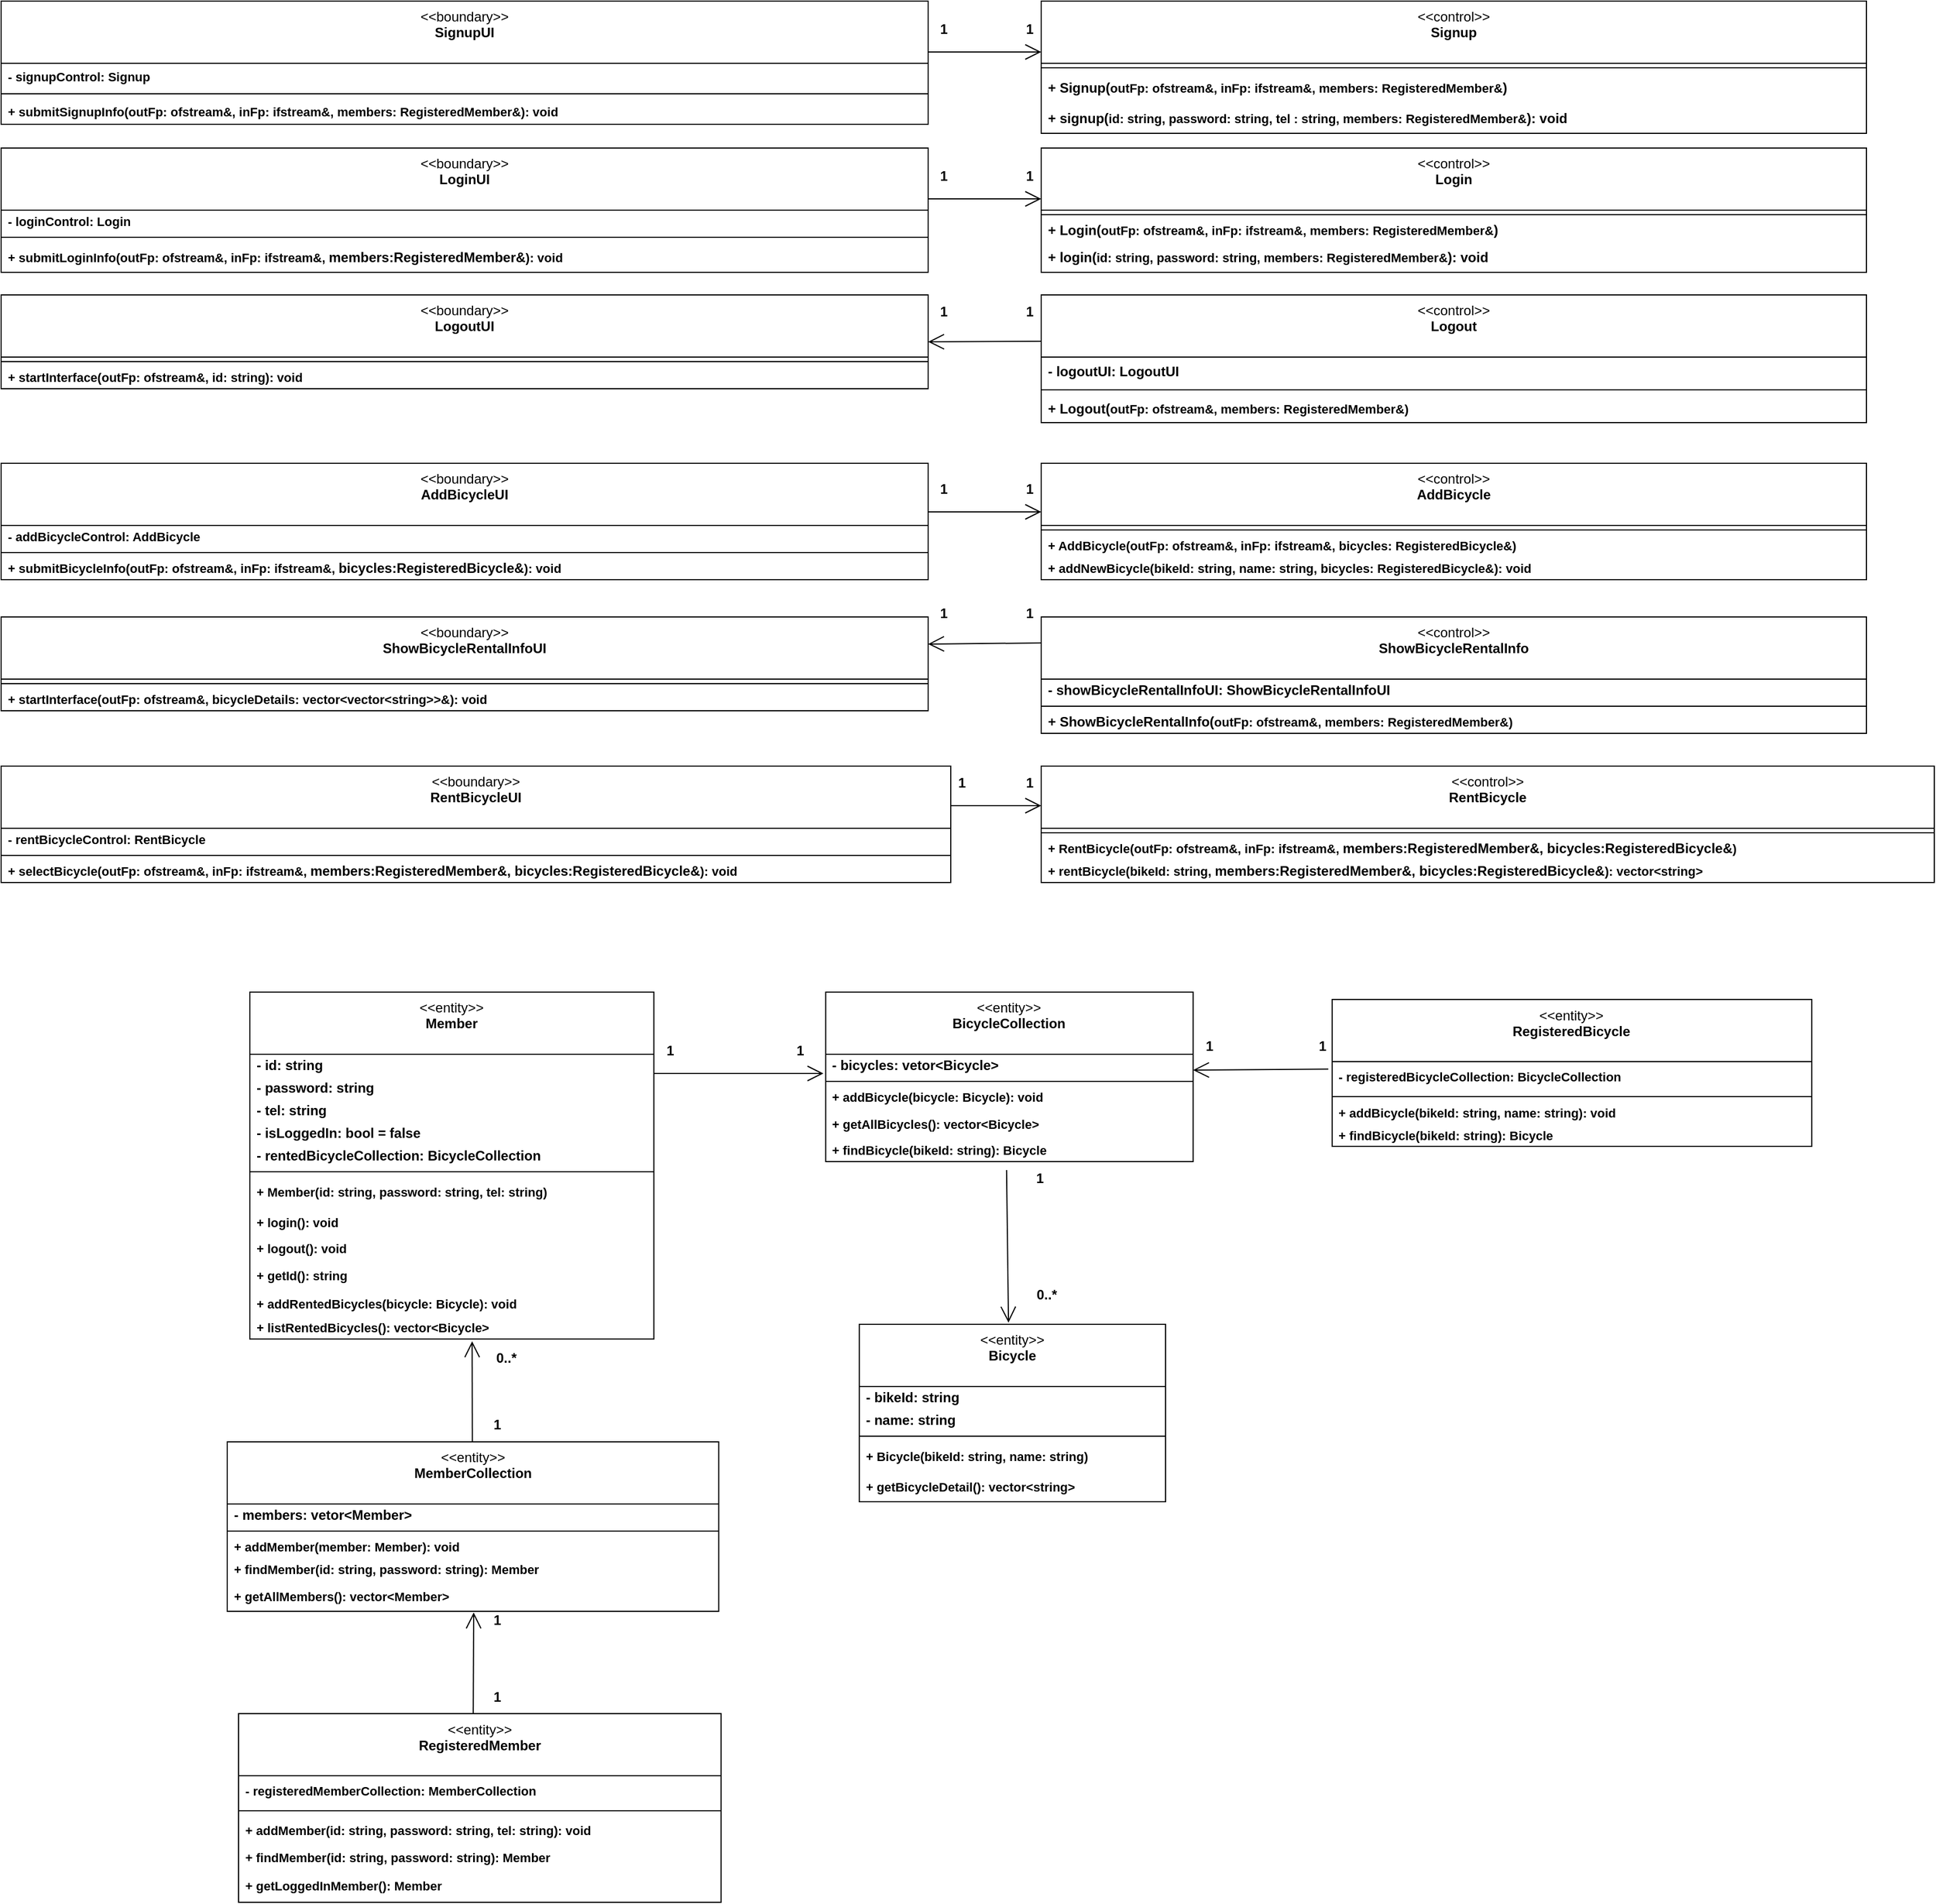 <mxfile version="27.0.6">
  <diagram id="C5RBs43oDa-KdzZeNtuy" name="Page-1">
    <mxGraphModel dx="1774" dy="816" grid="1" gridSize="10" guides="1" tooltips="1" connect="1" arrows="1" fold="1" page="1" pageScale="1" pageWidth="827" pageHeight="1169" math="0" shadow="0">
      <root>
        <mxCell id="WIyWlLk6GJQsqaUBKTNV-0" />
        <mxCell id="WIyWlLk6GJQsqaUBKTNV-1" parent="WIyWlLk6GJQsqaUBKTNV-0" />
        <mxCell id="J8MFcIquBaI44OPtuUZQ-7" value="&amp;lt;&amp;lt;control&amp;gt;&amp;gt;&lt;br&gt;&lt;b&gt;Signup&lt;/b&gt;" style="swimlane;fontStyle=0;align=center;verticalAlign=top;childLayout=stackLayout;horizontal=1;startSize=55;horizontalStack=0;resizeParent=1;resizeParentMax=0;resizeLast=0;collapsible=0;marginBottom=0;html=1;whiteSpace=wrap;" parent="WIyWlLk6GJQsqaUBKTNV-1" vertex="1">
          <mxGeometry x="940" y="100" width="730" height="117" as="geometry" />
        </mxCell>
        <mxCell id="J8MFcIquBaI44OPtuUZQ-12" value="" style="line;strokeWidth=1;fillColor=none;align=left;verticalAlign=middle;spacingTop=-1;spacingLeft=3;spacingRight=3;rotatable=0;labelPosition=right;points=[];portConstraint=eastwest;" parent="J8MFcIquBaI44OPtuUZQ-7" vertex="1">
          <mxGeometry y="55" width="730" height="8" as="geometry" />
        </mxCell>
        <mxCell id="tMEmlADvHrULCgxV8oNI-0" value="&lt;b&gt;+ Signup(&lt;/b&gt;&lt;b style=&quot;font-size: 11px; text-wrap-mode: nowrap;&quot;&gt;outFp: ofstream&amp;amp;, inFp: ifstream&amp;amp;,&amp;nbsp;&lt;/b&gt;&lt;b style=&quot;font-size: 11px; text-align: center; text-wrap-mode: nowrap;&quot;&gt;members: RegisteredMember&amp;amp;&lt;/b&gt;&lt;b&gt;)&lt;/b&gt;" style="text;html=1;strokeColor=none;fillColor=none;align=left;verticalAlign=middle;spacingLeft=4;spacingRight=4;overflow=hidden;rotatable=0;points=[[0,0.5],[1,0.5]];portConstraint=eastwest;whiteSpace=wrap;" vertex="1" parent="J8MFcIquBaI44OPtuUZQ-7">
          <mxGeometry y="63" width="730" height="27" as="geometry" />
        </mxCell>
        <mxCell id="J8MFcIquBaI44OPtuUZQ-13" value="&lt;b&gt;+ signup(&lt;/b&gt;&lt;b style=&quot;font-size: 11px; text-wrap-mode: nowrap;&quot;&gt;id: string, password: string, tel : string,&amp;nbsp;&lt;/b&gt;&lt;b style=&quot;font-size: 11px; text-align: center; text-wrap-mode: nowrap;&quot;&gt;members: RegisteredMember&amp;amp;&lt;/b&gt;&lt;b&gt;): void&lt;/b&gt;" style="text;html=1;strokeColor=none;fillColor=none;align=left;verticalAlign=middle;spacingLeft=4;spacingRight=4;overflow=hidden;rotatable=0;points=[[0,0.5],[1,0.5]];portConstraint=eastwest;whiteSpace=wrap;" parent="J8MFcIquBaI44OPtuUZQ-7" vertex="1">
          <mxGeometry y="90" width="730" height="27" as="geometry" />
        </mxCell>
        <mxCell id="J8MFcIquBaI44OPtuUZQ-15" value="&amp;lt;&amp;lt;boundary&amp;gt;&amp;gt;&lt;br&gt;&lt;b&gt;SignupUI&lt;/b&gt;" style="swimlane;fontStyle=0;align=center;verticalAlign=top;childLayout=stackLayout;horizontal=1;startSize=55;horizontalStack=0;resizeParent=1;resizeParentMax=0;resizeLast=0;collapsible=0;marginBottom=0;html=1;whiteSpace=wrap;" parent="WIyWlLk6GJQsqaUBKTNV-1" vertex="1">
          <mxGeometry x="20" y="100" width="820" height="109" as="geometry" />
        </mxCell>
        <mxCell id="QMeGvAC8nn5fREAp3r3B-22" value="&lt;b style=&quot;font-size: 11px; text-wrap-mode: nowrap;&quot;&gt;- signupControl: Signup&lt;/b&gt;" style="text;html=1;strokeColor=none;fillColor=none;align=left;verticalAlign=middle;spacingLeft=4;spacingRight=4;overflow=hidden;rotatable=0;points=[[0,0.5],[1,0.5]];portConstraint=eastwest;whiteSpace=wrap;" parent="J8MFcIquBaI44OPtuUZQ-15" vertex="1">
          <mxGeometry y="55" width="820" height="23" as="geometry" />
        </mxCell>
        <mxCell id="J8MFcIquBaI44OPtuUZQ-16" value="" style="line;strokeWidth=1;fillColor=none;align=left;verticalAlign=middle;spacingTop=-1;spacingLeft=3;spacingRight=3;rotatable=0;labelPosition=right;points=[];portConstraint=eastwest;" parent="J8MFcIquBaI44OPtuUZQ-15" vertex="1">
          <mxGeometry y="78" width="820" height="8" as="geometry" />
        </mxCell>
        <mxCell id="J8MFcIquBaI44OPtuUZQ-22" value="&lt;b style=&quot;font-size: 11px; text-wrap-mode: nowrap;&quot;&gt;+ submitSignupInfo(outFp: ofstream&amp;amp;, inFp: ifstream&amp;amp;, members: RegisteredMember&amp;amp;): void&lt;/b&gt;" style="text;html=1;strokeColor=none;fillColor=none;align=left;verticalAlign=middle;spacingLeft=4;spacingRight=4;overflow=hidden;rotatable=0;points=[[0,0.5],[1,0.5]];portConstraint=eastwest;whiteSpace=wrap;" parent="J8MFcIquBaI44OPtuUZQ-15" vertex="1">
          <mxGeometry y="86" width="820" height="23" as="geometry" />
        </mxCell>
        <mxCell id="J8MFcIquBaI44OPtuUZQ-23" value="&amp;lt;&amp;lt;control&amp;gt;&amp;gt;&lt;br&gt;&lt;b&gt;Login&lt;/b&gt;" style="swimlane;fontStyle=0;align=center;verticalAlign=top;childLayout=stackLayout;horizontal=1;startSize=55;horizontalStack=0;resizeParent=1;resizeParentMax=0;resizeLast=0;collapsible=0;marginBottom=0;html=1;whiteSpace=wrap;" parent="WIyWlLk6GJQsqaUBKTNV-1" vertex="1">
          <mxGeometry x="940" y="230" width="730" height="110" as="geometry" />
        </mxCell>
        <mxCell id="J8MFcIquBaI44OPtuUZQ-24" value="" style="line;strokeWidth=1;fillColor=none;align=left;verticalAlign=middle;spacingTop=-1;spacingLeft=3;spacingRight=3;rotatable=0;labelPosition=right;points=[];portConstraint=eastwest;" parent="J8MFcIquBaI44OPtuUZQ-23" vertex="1">
          <mxGeometry y="55" width="730" height="8" as="geometry" />
        </mxCell>
        <mxCell id="tMEmlADvHrULCgxV8oNI-1" value="&lt;b&gt;+ Login(&lt;/b&gt;&lt;b style=&quot;font-size: 11px; text-wrap-mode: nowrap;&quot;&gt;outFp: ofstream&amp;amp;, inFp: ifstream&amp;amp;,&amp;nbsp;&lt;/b&gt;&lt;b style=&quot;font-size: 11px; text-align: center; text-wrap-mode: nowrap;&quot;&gt;members: RegisteredMember&amp;amp;&lt;/b&gt;&lt;b&gt;)&lt;/b&gt;" style="text;html=1;strokeColor=none;fillColor=none;align=left;verticalAlign=middle;spacingLeft=4;spacingRight=4;overflow=hidden;rotatable=0;points=[[0,0.5],[1,0.5]];portConstraint=eastwest;whiteSpace=wrap;" vertex="1" parent="J8MFcIquBaI44OPtuUZQ-23">
          <mxGeometry y="63" width="730" height="20" as="geometry" />
        </mxCell>
        <mxCell id="J8MFcIquBaI44OPtuUZQ-25" value="&lt;b&gt;+ login(&lt;/b&gt;&lt;b style=&quot;font-size: 11px; text-wrap-mode: nowrap;&quot;&gt;id: string, password: string,&amp;nbsp;&lt;/b&gt;&lt;b style=&quot;font-size: 11px; text-align: center; text-wrap-mode: nowrap;&quot;&gt;members: RegisteredMember&amp;amp;&lt;/b&gt;&lt;b&gt;): void&lt;/b&gt;" style="text;html=1;strokeColor=none;fillColor=none;align=left;verticalAlign=middle;spacingLeft=4;spacingRight=4;overflow=hidden;rotatable=0;points=[[0,0.5],[1,0.5]];portConstraint=eastwest;whiteSpace=wrap;" parent="J8MFcIquBaI44OPtuUZQ-23" vertex="1">
          <mxGeometry y="83" width="730" height="27" as="geometry" />
        </mxCell>
        <mxCell id="J8MFcIquBaI44OPtuUZQ-26" value="&amp;lt;&amp;lt;boundary&amp;gt;&amp;gt;&lt;br&gt;&lt;b&gt;LoginUI&lt;/b&gt;" style="swimlane;fontStyle=0;align=center;verticalAlign=top;childLayout=stackLayout;horizontal=1;startSize=55;horizontalStack=0;resizeParent=1;resizeParentMax=0;resizeLast=0;collapsible=0;marginBottom=0;html=1;whiteSpace=wrap;" parent="WIyWlLk6GJQsqaUBKTNV-1" vertex="1">
          <mxGeometry x="20" y="230" width="820" height="110" as="geometry" />
        </mxCell>
        <mxCell id="QMeGvAC8nn5fREAp3r3B-23" value="&lt;span style=&quot;font-size: 11px; text-wrap-mode: nowrap;&quot;&gt;&lt;b&gt;- loginControl: Login&lt;/b&gt;&lt;/span&gt;" style="text;html=1;strokeColor=none;fillColor=none;align=left;verticalAlign=middle;spacingLeft=4;spacingRight=4;overflow=hidden;rotatable=0;points=[[0,0.5],[1,0.5]];portConstraint=eastwest;whiteSpace=wrap;" parent="J8MFcIquBaI44OPtuUZQ-26" vertex="1">
          <mxGeometry y="55" width="820" height="20" as="geometry" />
        </mxCell>
        <mxCell id="J8MFcIquBaI44OPtuUZQ-27" value="" style="line;strokeWidth=1;fillColor=none;align=left;verticalAlign=middle;spacingTop=-1;spacingLeft=3;spacingRight=3;rotatable=0;labelPosition=right;points=[];portConstraint=eastwest;" parent="J8MFcIquBaI44OPtuUZQ-26" vertex="1">
          <mxGeometry y="75" width="820" height="8" as="geometry" />
        </mxCell>
        <mxCell id="J8MFcIquBaI44OPtuUZQ-29" value="&lt;b style=&quot;font-size: 11px; text-wrap-mode: nowrap;&quot;&gt;+ submitLoginInfo(&lt;/b&gt;&lt;b style=&quot;font-size: 11px; text-align: center; text-wrap-mode: nowrap;&quot;&gt;outFp: ofstream&amp;amp;, inFp: ifstream&amp;amp;,&amp;nbsp;&lt;/b&gt;&lt;b style=&quot;text-align: center;&quot;&gt;members:RegisteredMember&amp;amp;&lt;/b&gt;&lt;b style=&quot;font-size: 11px; text-align: center; text-wrap-mode: nowrap;&quot;&gt;): void&lt;/b&gt;" style="text;html=1;strokeColor=none;fillColor=none;align=left;verticalAlign=middle;spacingLeft=4;spacingRight=4;overflow=hidden;rotatable=0;points=[[0,0.5],[1,0.5]];portConstraint=eastwest;whiteSpace=wrap;" parent="J8MFcIquBaI44OPtuUZQ-26" vertex="1">
          <mxGeometry y="83" width="820" height="27" as="geometry" />
        </mxCell>
        <mxCell id="J8MFcIquBaI44OPtuUZQ-30" value="&amp;lt;&amp;lt;control&amp;gt;&amp;gt;&lt;br&gt;&lt;b&gt;Logout&lt;/b&gt;" style="swimlane;fontStyle=0;align=center;verticalAlign=top;childLayout=stackLayout;horizontal=1;startSize=55;horizontalStack=0;resizeParent=1;resizeParentMax=0;resizeLast=0;collapsible=0;marginBottom=0;html=1;whiteSpace=wrap;" parent="WIyWlLk6GJQsqaUBKTNV-1" vertex="1">
          <mxGeometry x="940" y="360" width="730" height="113" as="geometry" />
        </mxCell>
        <mxCell id="QMeGvAC8nn5fREAp3r3B-12" value="" style="endArrow=open;endFill=1;endSize=12;html=1;rounded=0;entryX=1;entryY=0.5;entryDx=0;entryDy=0;" parent="J8MFcIquBaI44OPtuUZQ-30" target="J8MFcIquBaI44OPtuUZQ-33" edge="1">
          <mxGeometry width="160" relative="1" as="geometry">
            <mxPoint y="41" as="sourcePoint" />
            <mxPoint x="100.26" y="41" as="targetPoint" />
          </mxGeometry>
        </mxCell>
        <mxCell id="QMeGvAC8nn5fREAp3r3B-24" value="&lt;b&gt;- logoutUI: LogoutUI&lt;/b&gt;" style="text;html=1;strokeColor=none;fillColor=none;align=left;verticalAlign=middle;spacingLeft=4;spacingRight=4;overflow=hidden;rotatable=0;points=[[0,0.5],[1,0.5]];portConstraint=eastwest;whiteSpace=wrap;" parent="J8MFcIquBaI44OPtuUZQ-30" vertex="1">
          <mxGeometry y="55" width="730" height="25" as="geometry" />
        </mxCell>
        <mxCell id="J8MFcIquBaI44OPtuUZQ-31" value="" style="line;strokeWidth=1;fillColor=none;align=left;verticalAlign=middle;spacingTop=-1;spacingLeft=3;spacingRight=3;rotatable=0;labelPosition=right;points=[];portConstraint=eastwest;" parent="J8MFcIquBaI44OPtuUZQ-30" vertex="1">
          <mxGeometry y="80" width="730" height="8" as="geometry" />
        </mxCell>
        <mxCell id="tMEmlADvHrULCgxV8oNI-3" value="&lt;b&gt;+ Logout(&lt;/b&gt;&lt;b style=&quot;font-size: 11px; text-wrap-mode: nowrap;&quot;&gt;outFp: ofstream&amp;amp;,&amp;nbsp;&lt;/b&gt;&lt;b style=&quot;font-size: 11px; text-wrap-mode: nowrap; text-align: center;&quot;&gt;members: RegisteredMember&amp;amp;)&lt;/b&gt;" style="text;html=1;strokeColor=none;fillColor=none;align=left;verticalAlign=middle;spacingLeft=4;spacingRight=4;overflow=hidden;rotatable=0;points=[[0,0.5],[1,0.5]];portConstraint=eastwest;whiteSpace=wrap;" vertex="1" parent="J8MFcIquBaI44OPtuUZQ-30">
          <mxGeometry y="88" width="730" height="25" as="geometry" />
        </mxCell>
        <mxCell id="J8MFcIquBaI44OPtuUZQ-33" value="&amp;lt;&amp;lt;boundary&amp;gt;&amp;gt;&lt;br&gt;&lt;b&gt;LogoutUI&lt;/b&gt;" style="swimlane;fontStyle=0;align=center;verticalAlign=top;childLayout=stackLayout;horizontal=1;startSize=55;horizontalStack=0;resizeParent=1;resizeParentMax=0;resizeLast=0;collapsible=0;marginBottom=0;html=1;whiteSpace=wrap;" parent="WIyWlLk6GJQsqaUBKTNV-1" vertex="1">
          <mxGeometry x="20" y="360" width="820" height="83" as="geometry" />
        </mxCell>
        <mxCell id="J8MFcIquBaI44OPtuUZQ-34" value="" style="line;strokeWidth=1;fillColor=none;align=left;verticalAlign=middle;spacingTop=-1;spacingLeft=3;spacingRight=3;rotatable=0;labelPosition=right;points=[];portConstraint=eastwest;" parent="J8MFcIquBaI44OPtuUZQ-33" vertex="1">
          <mxGeometry y="55" width="820" height="8" as="geometry" />
        </mxCell>
        <mxCell id="5gDiv9KF2kFpocqjJH2v-3" value="&lt;b style=&quot;font-size: 11px; text-wrap-mode: nowrap;&quot;&gt;+ startInterface(&lt;/b&gt;&lt;b style=&quot;font-size: 11px; text-wrap-mode: nowrap; text-align: center;&quot;&gt;outFp: ofstream&amp;amp;, id: string&lt;/b&gt;&lt;b style=&quot;font-size: 11px; text-wrap-mode: nowrap;&quot;&gt;): void&lt;/b&gt;" style="text;html=1;strokeColor=none;fillColor=none;align=left;verticalAlign=middle;spacingLeft=4;spacingRight=4;overflow=hidden;rotatable=0;points=[[0,0.5],[1,0.5]];portConstraint=eastwest;whiteSpace=wrap;" parent="J8MFcIquBaI44OPtuUZQ-33" vertex="1">
          <mxGeometry y="63" width="820" height="20" as="geometry" />
        </mxCell>
        <mxCell id="J8MFcIquBaI44OPtuUZQ-37" value="&amp;lt;&amp;lt;control&amp;gt;&amp;gt;&lt;br&gt;&lt;b&gt;AddBicycle&lt;/b&gt;" style="swimlane;fontStyle=0;align=center;verticalAlign=top;childLayout=stackLayout;horizontal=1;startSize=55;horizontalStack=0;resizeParent=1;resizeParentMax=0;resizeLast=0;collapsible=0;marginBottom=0;html=1;whiteSpace=wrap;" parent="WIyWlLk6GJQsqaUBKTNV-1" vertex="1">
          <mxGeometry x="940" y="509" width="730" height="103" as="geometry" />
        </mxCell>
        <mxCell id="J8MFcIquBaI44OPtuUZQ-38" value="" style="line;strokeWidth=1;fillColor=none;align=left;verticalAlign=middle;spacingTop=-1;spacingLeft=3;spacingRight=3;rotatable=0;labelPosition=right;points=[];portConstraint=eastwest;" parent="J8MFcIquBaI44OPtuUZQ-37" vertex="1">
          <mxGeometry y="55" width="730" height="8" as="geometry" />
        </mxCell>
        <mxCell id="J8MFcIquBaI44OPtuUZQ-39" value="&lt;b style=&quot;font-size: 11px; text-wrap-mode: nowrap;&quot;&gt;+ AddBicycle(&lt;/b&gt;&lt;b style=&quot;font-size: 11px; text-wrap-mode: nowrap;&quot;&gt;outFp: ofstream&amp;amp;, inFp: ifstream&amp;amp;,&amp;nbsp;&lt;/b&gt;&lt;b style=&quot;font-size: 11px; text-wrap-mode: nowrap;&quot;&gt;bicycles: RegisteredBicycle&amp;amp;)&lt;/b&gt;" style="text;html=1;strokeColor=none;fillColor=none;align=left;verticalAlign=middle;spacingLeft=4;spacingRight=4;overflow=hidden;rotatable=0;points=[[0,0.5],[1,0.5]];portConstraint=eastwest;whiteSpace=wrap;" parent="J8MFcIquBaI44OPtuUZQ-37" vertex="1">
          <mxGeometry y="63" width="730" height="20" as="geometry" />
        </mxCell>
        <mxCell id="tMEmlADvHrULCgxV8oNI-4" value="&lt;b style=&quot;font-size: 11px; text-wrap-mode: nowrap;&quot;&gt;+ addNewBicycle(bikeId: string, name: string, bicycles: RegisteredBicycle&amp;amp;): void&lt;/b&gt;" style="text;html=1;strokeColor=none;fillColor=none;align=left;verticalAlign=middle;spacingLeft=4;spacingRight=4;overflow=hidden;rotatable=0;points=[[0,0.5],[1,0.5]];portConstraint=eastwest;whiteSpace=wrap;" vertex="1" parent="J8MFcIquBaI44OPtuUZQ-37">
          <mxGeometry y="83" width="730" height="20" as="geometry" />
        </mxCell>
        <mxCell id="J8MFcIquBaI44OPtuUZQ-40" value="&amp;lt;&amp;lt;boundary&amp;gt;&amp;gt;&lt;br&gt;&lt;b&gt;AddBicycleUI&lt;/b&gt;" style="swimlane;fontStyle=0;align=center;verticalAlign=top;childLayout=stackLayout;horizontal=1;startSize=55;horizontalStack=0;resizeParent=1;resizeParentMax=0;resizeLast=0;collapsible=0;marginBottom=0;html=1;whiteSpace=wrap;" parent="WIyWlLk6GJQsqaUBKTNV-1" vertex="1">
          <mxGeometry x="20" y="509" width="820" height="103" as="geometry" />
        </mxCell>
        <mxCell id="QMeGvAC8nn5fREAp3r3B-25" value="&lt;span style=&quot;font-size: 11px; text-wrap-mode: nowrap;&quot;&gt;&lt;b&gt;- addBicycleControl: AddBicycle&lt;/b&gt;&lt;/span&gt;" style="text;html=1;strokeColor=none;fillColor=none;align=left;verticalAlign=middle;spacingLeft=4;spacingRight=4;overflow=hidden;rotatable=0;points=[[0,0.5],[1,0.5]];portConstraint=eastwest;whiteSpace=wrap;" parent="J8MFcIquBaI44OPtuUZQ-40" vertex="1">
          <mxGeometry y="55" width="820" height="20" as="geometry" />
        </mxCell>
        <mxCell id="J8MFcIquBaI44OPtuUZQ-41" value="" style="line;strokeWidth=1;fillColor=none;align=left;verticalAlign=middle;spacingTop=-1;spacingLeft=3;spacingRight=3;rotatable=0;labelPosition=right;points=[];portConstraint=eastwest;" parent="J8MFcIquBaI44OPtuUZQ-40" vertex="1">
          <mxGeometry y="75" width="820" height="8" as="geometry" />
        </mxCell>
        <mxCell id="J8MFcIquBaI44OPtuUZQ-43" value="&lt;b style=&quot;font-size: 11px; text-wrap-mode: nowrap;&quot;&gt;+ submitBicycleInfo(&lt;/b&gt;&lt;b style=&quot;font-size: 11px; text-wrap-mode: nowrap;&quot;&gt;outFp: ofstream&amp;amp;, inFp: ifstream&amp;amp;,&amp;nbsp;&lt;/b&gt;&lt;b&gt;bicycles:RegisteredBicycle&amp;amp;&lt;/b&gt;&lt;b style=&quot;font-size: 11px; text-wrap-mode: nowrap;&quot;&gt;): void&lt;/b&gt;" style="text;html=1;strokeColor=none;fillColor=none;align=left;verticalAlign=middle;spacingLeft=4;spacingRight=4;overflow=hidden;rotatable=0;points=[[0,0.5],[1,0.5]];portConstraint=eastwest;whiteSpace=wrap;" parent="J8MFcIquBaI44OPtuUZQ-40" vertex="1">
          <mxGeometry y="83" width="820" height="20" as="geometry" />
        </mxCell>
        <mxCell id="owUqDL3eg5WfUYwN33RE-0" value="&amp;lt;&amp;lt;control&amp;gt;&amp;gt;&lt;br&gt;&lt;b&gt;ShowBicycleRentalInfo&lt;/b&gt;" style="swimlane;fontStyle=0;align=center;verticalAlign=top;childLayout=stackLayout;horizontal=1;startSize=55;horizontalStack=0;resizeParent=1;resizeParentMax=0;resizeLast=0;collapsible=0;marginBottom=0;html=1;whiteSpace=wrap;" parent="WIyWlLk6GJQsqaUBKTNV-1" vertex="1">
          <mxGeometry x="940" y="645" width="730" height="103" as="geometry" />
        </mxCell>
        <mxCell id="QMeGvAC8nn5fREAp3r3B-26" value="&lt;b&gt;- showBicycleRentalInfoUI:&amp;nbsp;&lt;/b&gt;&lt;b&gt;ShowBicycleRentalInfoUI&lt;/b&gt;" style="text;html=1;strokeColor=none;fillColor=none;align=left;verticalAlign=middle;spacingLeft=4;spacingRight=4;overflow=hidden;rotatable=0;points=[[0,0.5],[1,0.5]];portConstraint=eastwest;whiteSpace=wrap;" parent="owUqDL3eg5WfUYwN33RE-0" vertex="1">
          <mxGeometry y="55" width="730" height="20" as="geometry" />
        </mxCell>
        <mxCell id="owUqDL3eg5WfUYwN33RE-1" value="" style="line;strokeWidth=1;fillColor=none;align=left;verticalAlign=middle;spacingTop=-1;spacingLeft=3;spacingRight=3;rotatable=0;labelPosition=right;points=[];portConstraint=eastwest;" parent="owUqDL3eg5WfUYwN33RE-0" vertex="1">
          <mxGeometry y="75" width="730" height="8" as="geometry" />
        </mxCell>
        <mxCell id="tMEmlADvHrULCgxV8oNI-5" value="&lt;b&gt;+ ShowBicycleRentalInfo(&lt;/b&gt;&lt;b style=&quot;font-size: 11px; text-wrap-mode: nowrap;&quot;&gt;outFp: ofstream&amp;amp;,&amp;nbsp;&lt;/b&gt;&lt;b style=&quot;font-size: 11px; text-wrap-mode: nowrap; text-align: center;&quot;&gt;members: RegisteredMember&amp;amp;&lt;/b&gt;&lt;b style=&quot;font-size: 11px; text-wrap-mode: nowrap;&quot;&gt;)&lt;/b&gt;" style="text;html=1;strokeColor=none;fillColor=none;align=left;verticalAlign=middle;spacingLeft=4;spacingRight=4;overflow=hidden;rotatable=0;points=[[0,0.5],[1,0.5]];portConstraint=eastwest;whiteSpace=wrap;" vertex="1" parent="owUqDL3eg5WfUYwN33RE-0">
          <mxGeometry y="83" width="730" height="20" as="geometry" />
        </mxCell>
        <mxCell id="owUqDL3eg5WfUYwN33RE-3" value="&amp;lt;&amp;lt;boundary&amp;gt;&amp;gt;&lt;br&gt;&lt;b&gt;ShowBicycleRentalInfoUI&lt;/b&gt;" style="swimlane;fontStyle=0;align=center;verticalAlign=top;childLayout=stackLayout;horizontal=1;startSize=55;horizontalStack=0;resizeParent=1;resizeParentMax=0;resizeLast=0;collapsible=0;marginBottom=0;html=1;whiteSpace=wrap;" parent="WIyWlLk6GJQsqaUBKTNV-1" vertex="1">
          <mxGeometry x="20" y="645" width="820" height="83" as="geometry" />
        </mxCell>
        <mxCell id="owUqDL3eg5WfUYwN33RE-4" value="" style="line;strokeWidth=1;fillColor=none;align=left;verticalAlign=middle;spacingTop=-1;spacingLeft=3;spacingRight=3;rotatable=0;labelPosition=right;points=[];portConstraint=eastwest;" parent="owUqDL3eg5WfUYwN33RE-3" vertex="1">
          <mxGeometry y="55" width="820" height="8" as="geometry" />
        </mxCell>
        <mxCell id="owUqDL3eg5WfUYwN33RE-5" value="&lt;b style=&quot;font-size: 11px; text-wrap-mode: nowrap;&quot;&gt;+ startInterface(&lt;/b&gt;&lt;b style=&quot;font-size: 11px; text-wrap-mode: nowrap;&quot;&gt;outFp: ofstream&amp;amp;, bicycleDetails: vector&amp;lt;vector&amp;lt;string&amp;gt;&amp;gt;&amp;amp;&lt;/b&gt;&lt;b style=&quot;font-size: 11px; text-wrap-mode: nowrap;&quot;&gt;): void&lt;/b&gt;" style="text;html=1;strokeColor=none;fillColor=none;align=left;verticalAlign=middle;spacingLeft=4;spacingRight=4;overflow=hidden;rotatable=0;points=[[0,0.5],[1,0.5]];portConstraint=eastwest;whiteSpace=wrap;" parent="owUqDL3eg5WfUYwN33RE-3" vertex="1">
          <mxGeometry y="63" width="820" height="20" as="geometry" />
        </mxCell>
        <mxCell id="owUqDL3eg5WfUYwN33RE-6" value="&amp;lt;&amp;lt;boundary&amp;gt;&amp;gt;&lt;br&gt;&lt;b&gt;RentBicycleUI&lt;/b&gt;" style="swimlane;fontStyle=0;align=center;verticalAlign=top;childLayout=stackLayout;horizontal=1;startSize=55;horizontalStack=0;resizeParent=1;resizeParentMax=0;resizeLast=0;collapsible=0;marginBottom=0;html=1;whiteSpace=wrap;" parent="WIyWlLk6GJQsqaUBKTNV-1" vertex="1">
          <mxGeometry x="20" y="777" width="840" height="103" as="geometry" />
        </mxCell>
        <mxCell id="QMeGvAC8nn5fREAp3r3B-27" value="&lt;span style=&quot;font-size: 11px; text-wrap-mode: nowrap;&quot;&gt;&lt;b&gt;- rentBicycleControl: RentBicycle&lt;/b&gt;&lt;/span&gt;" style="text;html=1;strokeColor=none;fillColor=none;align=left;verticalAlign=middle;spacingLeft=4;spacingRight=4;overflow=hidden;rotatable=0;points=[[0,0.5],[1,0.5]];portConstraint=eastwest;whiteSpace=wrap;" parent="owUqDL3eg5WfUYwN33RE-6" vertex="1">
          <mxGeometry y="55" width="840" height="20" as="geometry" />
        </mxCell>
        <mxCell id="owUqDL3eg5WfUYwN33RE-7" value="" style="line;strokeWidth=1;fillColor=none;align=left;verticalAlign=middle;spacingTop=-1;spacingLeft=3;spacingRight=3;rotatable=0;labelPosition=right;points=[];portConstraint=eastwest;" parent="owUqDL3eg5WfUYwN33RE-6" vertex="1">
          <mxGeometry y="75" width="840" height="8" as="geometry" />
        </mxCell>
        <mxCell id="owUqDL3eg5WfUYwN33RE-8" value="&lt;b style=&quot;font-size: 11px; text-wrap-mode: nowrap;&quot;&gt;+ selectBicycle(&lt;/b&gt;&lt;b style=&quot;font-size: 11px; text-wrap-mode: nowrap;&quot;&gt;outFp: ofstream&amp;amp;, inFp: ifstream&amp;amp;,&amp;nbsp;&lt;/b&gt;&lt;b style=&quot;text-align: center;&quot;&gt;members:RegisteredMember&amp;amp;,&amp;nbsp;&lt;/b&gt;&lt;b&gt;bicycles:RegisteredBicycle&amp;amp;&lt;/b&gt;&lt;b style=&quot;font-size: 11px; text-wrap-mode: nowrap;&quot;&gt;): void&lt;/b&gt;" style="text;html=1;strokeColor=none;fillColor=none;align=left;verticalAlign=middle;spacingLeft=4;spacingRight=4;overflow=hidden;rotatable=0;points=[[0,0.5],[1,0.5]];portConstraint=eastwest;whiteSpace=wrap;" parent="owUqDL3eg5WfUYwN33RE-6" vertex="1">
          <mxGeometry y="83" width="840" height="20" as="geometry" />
        </mxCell>
        <mxCell id="owUqDL3eg5WfUYwN33RE-9" value="&amp;lt;&amp;lt;control&amp;gt;&amp;gt;&lt;br&gt;&lt;b&gt;RentBicycle&lt;/b&gt;" style="swimlane;fontStyle=0;align=center;verticalAlign=top;childLayout=stackLayout;horizontal=1;startSize=55;horizontalStack=0;resizeParent=1;resizeParentMax=0;resizeLast=0;collapsible=0;marginBottom=0;html=1;whiteSpace=wrap;" parent="WIyWlLk6GJQsqaUBKTNV-1" vertex="1">
          <mxGeometry x="940" y="777" width="790" height="103" as="geometry" />
        </mxCell>
        <mxCell id="owUqDL3eg5WfUYwN33RE-10" value="" style="line;strokeWidth=1;fillColor=none;align=left;verticalAlign=middle;spacingTop=-1;spacingLeft=3;spacingRight=3;rotatable=0;labelPosition=right;points=[];portConstraint=eastwest;" parent="owUqDL3eg5WfUYwN33RE-9" vertex="1">
          <mxGeometry y="55" width="790" height="8" as="geometry" />
        </mxCell>
        <mxCell id="owUqDL3eg5WfUYwN33RE-11" value="&lt;b style=&quot;font-size: 11px; text-wrap-mode: nowrap;&quot;&gt;+ RentBicycle(&lt;/b&gt;&lt;b style=&quot;font-size: 11px; text-wrap-mode: nowrap;&quot;&gt;outFp: ofstream&amp;amp;, inFp: ifstream&amp;amp;,&amp;nbsp;&lt;/b&gt;&lt;b style=&quot;text-align: center;&quot;&gt;members:RegisteredMember&amp;amp;,&amp;nbsp;&lt;/b&gt;&lt;b&gt;bicycles:RegisteredBicycle&amp;amp;&lt;/b&gt;&lt;b style=&quot;font-size: 11px; text-wrap-mode: nowrap;&quot;&gt;)&lt;/b&gt;" style="text;html=1;strokeColor=none;fillColor=none;align=left;verticalAlign=middle;spacingLeft=4;spacingRight=4;overflow=hidden;rotatable=0;points=[[0,0.5],[1,0.5]];portConstraint=eastwest;whiteSpace=wrap;" parent="owUqDL3eg5WfUYwN33RE-9" vertex="1">
          <mxGeometry y="63" width="790" height="20" as="geometry" />
        </mxCell>
        <mxCell id="tMEmlADvHrULCgxV8oNI-6" value="&lt;b style=&quot;font-size: 11px; text-wrap-mode: nowrap;&quot;&gt;+ rentBicycle(bikeId: string,&amp;nbsp;&lt;/b&gt;&lt;b style=&quot;text-align: center;&quot;&gt;members:RegisteredMember&amp;amp;,&amp;nbsp;&lt;/b&gt;&lt;b&gt;bicycles:RegisteredBicycle&amp;amp;&lt;/b&gt;&lt;b style=&quot;font-size: 11px; text-wrap-mode: nowrap;&quot;&gt;): vector&amp;lt;string&amp;gt;&lt;/b&gt;" style="text;html=1;strokeColor=none;fillColor=none;align=left;verticalAlign=middle;spacingLeft=4;spacingRight=4;overflow=hidden;rotatable=0;points=[[0,0.5],[1,0.5]];portConstraint=eastwest;whiteSpace=wrap;" vertex="1" parent="owUqDL3eg5WfUYwN33RE-9">
          <mxGeometry y="83" width="790" height="20" as="geometry" />
        </mxCell>
        <mxCell id="owUqDL3eg5WfUYwN33RE-12" value="&amp;lt;&amp;lt;entity&amp;gt;&amp;gt;&lt;br&gt;&lt;b&gt;Bicycle&lt;/b&gt;" style="swimlane;fontStyle=0;align=center;verticalAlign=top;childLayout=stackLayout;horizontal=1;startSize=55;horizontalStack=0;resizeParent=1;resizeParentMax=0;resizeLast=0;collapsible=0;marginBottom=0;html=1;whiteSpace=wrap;" parent="WIyWlLk6GJQsqaUBKTNV-1" vertex="1">
          <mxGeometry x="779.12" y="1271" width="270.88" height="157" as="geometry" />
        </mxCell>
        <mxCell id="TFJGV4PpI1u5BgHAH2rM-19" value="&lt;b&gt;- bikeId: string&lt;/b&gt;" style="text;html=1;strokeColor=none;fillColor=none;align=left;verticalAlign=middle;spacingLeft=4;spacingRight=4;overflow=hidden;rotatable=0;points=[[0,0.5],[1,0.5]];portConstraint=eastwest;whiteSpace=wrap;" parent="owUqDL3eg5WfUYwN33RE-12" vertex="1">
          <mxGeometry y="55" width="270.88" height="20" as="geometry" />
        </mxCell>
        <mxCell id="TFJGV4PpI1u5BgHAH2rM-20" value="&lt;b&gt;- name: string&lt;/b&gt;" style="text;html=1;strokeColor=none;fillColor=none;align=left;verticalAlign=middle;spacingLeft=4;spacingRight=4;overflow=hidden;rotatable=0;points=[[0,0.5],[1,0.5]];portConstraint=eastwest;whiteSpace=wrap;" parent="owUqDL3eg5WfUYwN33RE-12" vertex="1">
          <mxGeometry y="75" width="270.88" height="20" as="geometry" />
        </mxCell>
        <mxCell id="owUqDL3eg5WfUYwN33RE-13" value="" style="line;strokeWidth=1;fillColor=none;align=left;verticalAlign=middle;spacingTop=-1;spacingLeft=3;spacingRight=3;rotatable=0;labelPosition=right;points=[];portConstraint=eastwest;" parent="owUqDL3eg5WfUYwN33RE-12" vertex="1">
          <mxGeometry y="95" width="270.88" height="8" as="geometry" />
        </mxCell>
        <mxCell id="iX8VP69kZqJXtn6z-eqK-0" value="&lt;b style=&quot;font-size: 11px; text-wrap-mode: nowrap;&quot;&gt;+ Bicycle(bikeId: string, name: string)&lt;/b&gt;" style="text;html=1;strokeColor=none;fillColor=none;align=left;verticalAlign=middle;spacingLeft=4;spacingRight=4;overflow=hidden;rotatable=0;points=[[0,0.5],[1,0.5]];portConstraint=eastwest;whiteSpace=wrap;" parent="owUqDL3eg5WfUYwN33RE-12" vertex="1">
          <mxGeometry y="103" width="270.88" height="27" as="geometry" />
        </mxCell>
        <mxCell id="owUqDL3eg5WfUYwN33RE-14" value="&lt;b style=&quot;font-size: 11px; text-wrap-mode: nowrap;&quot;&gt;+ getBicycleDetail(): vector&amp;lt;string&amp;gt;&lt;/b&gt;" style="text;html=1;strokeColor=none;fillColor=none;align=left;verticalAlign=middle;spacingLeft=4;spacingRight=4;overflow=hidden;rotatable=0;points=[[0,0.5],[1,0.5]];portConstraint=eastwest;whiteSpace=wrap;" parent="owUqDL3eg5WfUYwN33RE-12" vertex="1">
          <mxGeometry y="130" width="270.88" height="27" as="geometry" />
        </mxCell>
        <mxCell id="owUqDL3eg5WfUYwN33RE-15" value="&amp;lt;&amp;lt;entity&amp;gt;&amp;gt;&lt;br&gt;&lt;b&gt;Member&lt;/b&gt;" style="swimlane;fontStyle=0;align=center;verticalAlign=top;childLayout=stackLayout;horizontal=1;startSize=55;horizontalStack=0;resizeParent=1;resizeParentMax=0;resizeLast=0;collapsible=0;marginBottom=0;html=1;whiteSpace=wrap;" parent="WIyWlLk6GJQsqaUBKTNV-1" vertex="1">
          <mxGeometry x="240" y="977" width="357.37" height="307" as="geometry" />
        </mxCell>
        <mxCell id="TFJGV4PpI1u5BgHAH2rM-16" value="&lt;b&gt;- id: string&lt;/b&gt;" style="text;html=1;strokeColor=none;fillColor=none;align=left;verticalAlign=middle;spacingLeft=4;spacingRight=4;overflow=hidden;rotatable=0;points=[[0,0.5],[1,0.5]];portConstraint=eastwest;whiteSpace=wrap;" parent="owUqDL3eg5WfUYwN33RE-15" vertex="1">
          <mxGeometry y="55" width="357.37" height="20" as="geometry" />
        </mxCell>
        <mxCell id="TFJGV4PpI1u5BgHAH2rM-17" value="&lt;b&gt;- password: string&lt;/b&gt;" style="text;html=1;strokeColor=none;fillColor=none;align=left;verticalAlign=middle;spacingLeft=4;spacingRight=4;overflow=hidden;rotatable=0;points=[[0,0.5],[1,0.5]];portConstraint=eastwest;whiteSpace=wrap;" parent="owUqDL3eg5WfUYwN33RE-15" vertex="1">
          <mxGeometry y="75" width="357.37" height="20" as="geometry" />
        </mxCell>
        <mxCell id="TFJGV4PpI1u5BgHAH2rM-18" value="&lt;b&gt;- tel: string&lt;/b&gt;" style="text;html=1;strokeColor=none;fillColor=none;align=left;verticalAlign=middle;spacingLeft=4;spacingRight=4;overflow=hidden;rotatable=0;points=[[0,0.5],[1,0.5]];portConstraint=eastwest;whiteSpace=wrap;" parent="owUqDL3eg5WfUYwN33RE-15" vertex="1">
          <mxGeometry y="95" width="357.37" height="20" as="geometry" />
        </mxCell>
        <mxCell id="TFJGV4PpI1u5BgHAH2rM-21" value="&lt;b&gt;- isLoggedIn: bool = false&lt;/b&gt;" style="text;html=1;strokeColor=none;fillColor=none;align=left;verticalAlign=middle;spacingLeft=4;spacingRight=4;overflow=hidden;rotatable=0;points=[[0,0.5],[1,0.5]];portConstraint=eastwest;whiteSpace=wrap;" parent="owUqDL3eg5WfUYwN33RE-15" vertex="1">
          <mxGeometry y="115" width="357.37" height="20" as="geometry" />
        </mxCell>
        <mxCell id="kKlBXN92RMfAySFVlkef-5" value="&lt;b&gt;- rentedBicycleCollection: BicycleCollection&lt;/b&gt;" style="text;html=1;strokeColor=none;fillColor=none;align=left;verticalAlign=middle;spacingLeft=4;spacingRight=4;overflow=hidden;rotatable=0;points=[[0,0.5],[1,0.5]];portConstraint=eastwest;whiteSpace=wrap;" parent="owUqDL3eg5WfUYwN33RE-15" vertex="1">
          <mxGeometry y="135" width="357.37" height="20" as="geometry" />
        </mxCell>
        <mxCell id="owUqDL3eg5WfUYwN33RE-16" value="" style="line;strokeWidth=1;fillColor=none;align=left;verticalAlign=middle;spacingTop=-1;spacingLeft=3;spacingRight=3;rotatable=0;labelPosition=right;points=[];portConstraint=eastwest;" parent="owUqDL3eg5WfUYwN33RE-15" vertex="1">
          <mxGeometry y="155" width="357.37" height="8" as="geometry" />
        </mxCell>
        <mxCell id="5gDiv9KF2kFpocqjJH2v-4" value="&lt;b style=&quot;font-size: 11px; text-wrap-mode: nowrap;&quot;&gt;+ Member(id: string, password: string, tel: string)&lt;/b&gt;" style="text;html=1;strokeColor=none;fillColor=none;align=left;verticalAlign=middle;spacingLeft=4;spacingRight=4;overflow=hidden;rotatable=0;points=[[0,0.5],[1,0.5]];portConstraint=eastwest;whiteSpace=wrap;" parent="owUqDL3eg5WfUYwN33RE-15" vertex="1">
          <mxGeometry y="163" width="357.37" height="27" as="geometry" />
        </mxCell>
        <mxCell id="iX8VP69kZqJXtn6z-eqK-1" value="&lt;b style=&quot;font-size: 11px; text-wrap-mode: nowrap;&quot;&gt;+ login(): void&lt;/b&gt;" style="text;html=1;strokeColor=none;fillColor=none;align=left;verticalAlign=middle;spacingLeft=4;spacingRight=4;overflow=hidden;rotatable=0;points=[[0,0.5],[1,0.5]];portConstraint=eastwest;whiteSpace=wrap;" parent="owUqDL3eg5WfUYwN33RE-15" vertex="1">
          <mxGeometry y="190" width="357.37" height="27" as="geometry" />
        </mxCell>
        <mxCell id="TFJGV4PpI1u5BgHAH2rM-42" value="&lt;b style=&quot;font-size: 11px; text-wrap-mode: nowrap;&quot;&gt;+ logout(): void&lt;/b&gt;" style="text;html=1;strokeColor=none;fillColor=none;align=left;verticalAlign=middle;spacingLeft=4;spacingRight=4;overflow=hidden;rotatable=0;points=[[0,0.5],[1,0.5]];portConstraint=eastwest;whiteSpace=wrap;" parent="owUqDL3eg5WfUYwN33RE-15" vertex="1">
          <mxGeometry y="217" width="357.37" height="20" as="geometry" />
        </mxCell>
        <mxCell id="tzm_WvdHPwzCucV5R4sR-0" value="&lt;b style=&quot;font-size: 11px; text-wrap-mode: nowrap;&quot;&gt;+ getId(): string&lt;/b&gt;" style="text;html=1;strokeColor=none;fillColor=none;align=left;verticalAlign=middle;spacingLeft=4;spacingRight=4;overflow=hidden;rotatable=0;points=[[0,0.5],[1,0.5]];portConstraint=eastwest;whiteSpace=wrap;" parent="owUqDL3eg5WfUYwN33RE-15" vertex="1">
          <mxGeometry y="237" width="357.37" height="27" as="geometry" />
        </mxCell>
        <mxCell id="kKlBXN92RMfAySFVlkef-12" value="&lt;b style=&quot;font-size: 11px; text-wrap-mode: nowrap;&quot;&gt;+ addRentedBicycles(bicycle: Bicycle): void&lt;/b&gt;" style="text;html=1;strokeColor=none;fillColor=none;align=left;verticalAlign=middle;spacingLeft=4;spacingRight=4;overflow=hidden;rotatable=0;points=[[0,0.5],[1,0.5]];portConstraint=eastwest;whiteSpace=wrap;" parent="owUqDL3eg5WfUYwN33RE-15" vertex="1">
          <mxGeometry y="264" width="357.37" height="23" as="geometry" />
        </mxCell>
        <mxCell id="owUqDL3eg5WfUYwN33RE-17" value="&lt;b style=&quot;font-size: 11px; text-wrap-mode: nowrap;&quot;&gt;+ listRentedBicycles(): vector&amp;lt;Bicycle&amp;gt;&lt;/b&gt;" style="text;html=1;strokeColor=none;fillColor=none;align=left;verticalAlign=middle;spacingLeft=4;spacingRight=4;overflow=hidden;rotatable=0;points=[[0,0.5],[1,0.5]];portConstraint=eastwest;whiteSpace=wrap;" parent="owUqDL3eg5WfUYwN33RE-15" vertex="1">
          <mxGeometry y="287" width="357.37" height="20" as="geometry" />
        </mxCell>
        <mxCell id="owUqDL3eg5WfUYwN33RE-26" value="&lt;b&gt;1&lt;/b&gt;" style="text;html=1;align=center;verticalAlign=middle;whiteSpace=wrap;rounded=0;" parent="WIyWlLk6GJQsqaUBKTNV-1" vertex="1">
          <mxGeometry x="581.62" y="1014" width="60" height="30" as="geometry" />
        </mxCell>
        <mxCell id="owUqDL3eg5WfUYwN33RE-27" value="&lt;b&gt;1&lt;/b&gt;" style="text;html=1;align=center;verticalAlign=middle;whiteSpace=wrap;rounded=0;" parent="WIyWlLk6GJQsqaUBKTNV-1" vertex="1">
          <mxGeometry x="697.37" y="1014" width="60" height="30" as="geometry" />
        </mxCell>
        <mxCell id="TFJGV4PpI1u5BgHAH2rM-24" value="&amp;lt;&amp;lt;entity&amp;gt;&amp;gt;&lt;br&gt;&lt;b&gt;RegisteredMember&lt;/b&gt;" style="swimlane;fontStyle=0;align=center;verticalAlign=top;childLayout=stackLayout;horizontal=1;startSize=55;horizontalStack=0;resizeParent=1;resizeParentMax=0;resizeLast=0;collapsible=0;marginBottom=0;html=1;whiteSpace=wrap;" parent="WIyWlLk6GJQsqaUBKTNV-1" vertex="1">
          <mxGeometry x="230" y="1615.5" width="426.82" height="167" as="geometry" />
        </mxCell>
        <mxCell id="kKlBXN92RMfAySFVlkef-28" value="&lt;b style=&quot;font-size: 11px; text-wrap-mode: nowrap;&quot;&gt;- registeredMemberCollection: MemberCollection&lt;/b&gt;" style="text;html=1;strokeColor=none;fillColor=none;align=left;verticalAlign=middle;spacingLeft=4;spacingRight=4;overflow=hidden;rotatable=0;points=[[0,0.5],[1,0.5]];portConstraint=eastwest;whiteSpace=wrap;" parent="TFJGV4PpI1u5BgHAH2rM-24" vertex="1">
          <mxGeometry y="55" width="426.82" height="27" as="geometry" />
        </mxCell>
        <mxCell id="TFJGV4PpI1u5BgHAH2rM-29" value="" style="line;strokeWidth=1;fillColor=none;align=left;verticalAlign=middle;spacingTop=-1;spacingLeft=3;spacingRight=3;rotatable=0;labelPosition=right;points=[];portConstraint=eastwest;" parent="TFJGV4PpI1u5BgHAH2rM-24" vertex="1">
          <mxGeometry y="82" width="426.82" height="8" as="geometry" />
        </mxCell>
        <mxCell id="TFJGV4PpI1u5BgHAH2rM-30" value="&lt;b style=&quot;font-size: 11px; text-wrap-mode: nowrap;&quot;&gt;+ addMember(id: string, password: string, tel: string): void&lt;/b&gt;" style="text;html=1;strokeColor=none;fillColor=none;align=left;verticalAlign=middle;spacingLeft=4;spacingRight=4;overflow=hidden;rotatable=0;points=[[0,0.5],[1,0.5]];portConstraint=eastwest;whiteSpace=wrap;" parent="TFJGV4PpI1u5BgHAH2rM-24" vertex="1">
          <mxGeometry y="90" width="426.82" height="27" as="geometry" />
        </mxCell>
        <mxCell id="TFJGV4PpI1u5BgHAH2rM-31" value="&lt;b style=&quot;font-size: 11px; text-wrap-mode: nowrap;&quot;&gt;+ findMember(id: string, password: string): Member&lt;/b&gt;" style="text;html=1;strokeColor=none;fillColor=none;align=left;verticalAlign=middle;spacingLeft=4;spacingRight=4;overflow=hidden;rotatable=0;points=[[0,0.5],[1,0.5]];portConstraint=eastwest;whiteSpace=wrap;" parent="TFJGV4PpI1u5BgHAH2rM-24" vertex="1">
          <mxGeometry y="117" width="426.82" height="20" as="geometry" />
        </mxCell>
        <mxCell id="TFJGV4PpI1u5BgHAH2rM-32" value="&lt;b style=&quot;font-size: 11px; text-align: center; text-wrap-mode: nowrap;&quot;&gt;+ getLoggedInMember(): Member&lt;/b&gt;" style="text;html=1;strokeColor=none;fillColor=none;align=left;verticalAlign=middle;spacingLeft=4;spacingRight=4;overflow=hidden;rotatable=0;points=[[0,0.5],[1,0.5]];portConstraint=eastwest;whiteSpace=wrap;" parent="TFJGV4PpI1u5BgHAH2rM-24" vertex="1">
          <mxGeometry y="137" width="426.82" height="30" as="geometry" />
        </mxCell>
        <mxCell id="TFJGV4PpI1u5BgHAH2rM-35" value="&amp;lt;&amp;lt;entity&amp;gt;&amp;gt;&lt;br&gt;&lt;b&gt;RegisteredBicycle&lt;/b&gt;" style="swimlane;fontStyle=0;align=center;verticalAlign=top;childLayout=stackLayout;horizontal=1;startSize=55;horizontalStack=0;resizeParent=1;resizeParentMax=0;resizeLast=0;collapsible=0;marginBottom=0;html=1;whiteSpace=wrap;" parent="WIyWlLk6GJQsqaUBKTNV-1" vertex="1">
          <mxGeometry x="1197.37" y="983.5" width="424.25" height="130" as="geometry" />
        </mxCell>
        <mxCell id="kKlBXN92RMfAySFVlkef-13" value="&lt;b style=&quot;font-size: 11px; text-wrap-mode: nowrap;&quot;&gt;- registeredBicycleCollection: BicycleCollection&lt;/b&gt;" style="text;html=1;strokeColor=none;fillColor=none;align=left;verticalAlign=middle;spacingLeft=4;spacingRight=4;overflow=hidden;rotatable=0;points=[[0,0.5],[1,0.5]];portConstraint=eastwest;whiteSpace=wrap;" parent="TFJGV4PpI1u5BgHAH2rM-35" vertex="1">
          <mxGeometry y="55" width="424.25" height="27" as="geometry" />
        </mxCell>
        <mxCell id="TFJGV4PpI1u5BgHAH2rM-37" value="" style="line;strokeWidth=1;fillColor=none;align=left;verticalAlign=middle;spacingTop=-1;spacingLeft=3;spacingRight=3;rotatable=0;labelPosition=right;points=[];portConstraint=eastwest;" parent="TFJGV4PpI1u5BgHAH2rM-35" vertex="1">
          <mxGeometry y="82" width="424.25" height="8" as="geometry" />
        </mxCell>
        <mxCell id="TFJGV4PpI1u5BgHAH2rM-38" value="&lt;b style=&quot;font-size: 11px; text-wrap-mode: nowrap;&quot;&gt;+ addBicycle(bikeId: string, name: string): void&lt;/b&gt;" style="text;html=1;strokeColor=none;fillColor=none;align=left;verticalAlign=middle;spacingLeft=4;spacingRight=4;overflow=hidden;rotatable=0;points=[[0,0.5],[1,0.5]];portConstraint=eastwest;whiteSpace=wrap;" parent="TFJGV4PpI1u5BgHAH2rM-35" vertex="1">
          <mxGeometry y="90" width="424.25" height="20" as="geometry" />
        </mxCell>
        <mxCell id="TFJGV4PpI1u5BgHAH2rM-39" value="&lt;b style=&quot;font-size: 11px; text-wrap-mode: nowrap;&quot;&gt;+ findBicycle(bikeId: string): Bicycle&lt;/b&gt;" style="text;html=1;strokeColor=none;fillColor=none;align=left;verticalAlign=middle;spacingLeft=4;spacingRight=4;overflow=hidden;rotatable=0;points=[[0,0.5],[1,0.5]];portConstraint=eastwest;whiteSpace=wrap;" parent="TFJGV4PpI1u5BgHAH2rM-35" vertex="1">
          <mxGeometry y="110" width="424.25" height="20" as="geometry" />
        </mxCell>
        <mxCell id="kKlBXN92RMfAySFVlkef-0" value="&amp;lt;&amp;lt;entity&amp;gt;&amp;gt;&lt;br&gt;&lt;b&gt;BicycleCollection&lt;/b&gt;" style="swimlane;fontStyle=0;align=center;verticalAlign=top;childLayout=stackLayout;horizontal=1;startSize=55;horizontalStack=0;resizeParent=1;resizeParentMax=0;resizeLast=0;collapsible=0;marginBottom=0;html=1;whiteSpace=wrap;" parent="WIyWlLk6GJQsqaUBKTNV-1" vertex="1">
          <mxGeometry x="749.37" y="977" width="325" height="150" as="geometry" />
        </mxCell>
        <mxCell id="kKlBXN92RMfAySFVlkef-18" value="" style="endArrow=open;endFill=1;endSize=12;html=1;rounded=0;entryX=0.66;entryY=0.012;entryDx=0;entryDy=0;entryPerimeter=0;exitX=0;exitY=0.25;exitDx=0;exitDy=0;" parent="kKlBXN92RMfAySFVlkef-0" source="kKlBXN92RMfAySFVlkef-19" edge="1">
          <mxGeometry width="160" relative="1" as="geometry">
            <mxPoint x="162" y="144.5" as="sourcePoint" />
            <mxPoint x="161.7" y="292.476" as="targetPoint" />
          </mxGeometry>
        </mxCell>
        <mxCell id="kKlBXN92RMfAySFVlkef-1" value="&lt;b&gt;- bicycles: vetor&amp;lt;Bicycle&amp;gt;&lt;/b&gt;" style="text;html=1;strokeColor=none;fillColor=none;align=left;verticalAlign=middle;spacingLeft=4;spacingRight=4;overflow=hidden;rotatable=0;points=[[0,0.5],[1,0.5]];portConstraint=eastwest;whiteSpace=wrap;" parent="kKlBXN92RMfAySFVlkef-0" vertex="1">
          <mxGeometry y="55" width="325" height="20" as="geometry" />
        </mxCell>
        <mxCell id="kKlBXN92RMfAySFVlkef-3" value="" style="line;strokeWidth=1;fillColor=none;align=left;verticalAlign=middle;spacingTop=-1;spacingLeft=3;spacingRight=3;rotatable=0;labelPosition=right;points=[];portConstraint=eastwest;" parent="kKlBXN92RMfAySFVlkef-0" vertex="1">
          <mxGeometry y="75" width="325" height="8" as="geometry" />
        </mxCell>
        <mxCell id="kKlBXN92RMfAySFVlkef-4" value="&lt;b style=&quot;font-size: 11px; text-wrap-mode: nowrap;&quot;&gt;+&amp;nbsp;&lt;/b&gt;&lt;b style=&quot;font-size: 11px; text-wrap-mode: nowrap;&quot;&gt;addBicycle(bicycle: Bicycle)&lt;/b&gt;&lt;b style=&quot;font-size: 11px; text-wrap-mode: nowrap;&quot;&gt;: void&lt;/b&gt;" style="text;html=1;strokeColor=none;fillColor=none;align=left;verticalAlign=middle;spacingLeft=4;spacingRight=4;overflow=hidden;rotatable=0;points=[[0,0.5],[1,0.5]];portConstraint=eastwest;whiteSpace=wrap;" parent="kKlBXN92RMfAySFVlkef-0" vertex="1">
          <mxGeometry y="83" width="325" height="20" as="geometry" />
        </mxCell>
        <mxCell id="kKlBXN92RMfAySFVlkef-7" value="&lt;b style=&quot;font-size: 11px; text-wrap-mode: nowrap;&quot;&gt;+ getAll&lt;/b&gt;&lt;b style=&quot;font-size: 11px; text-wrap-mode: nowrap;&quot;&gt;Bicycles()&lt;/b&gt;&lt;b style=&quot;font-size: 11px; text-wrap-mode: nowrap;&quot;&gt;: vector&amp;lt;Bicycle&amp;gt;&lt;/b&gt;" style="text;html=1;strokeColor=none;fillColor=none;align=left;verticalAlign=middle;spacingLeft=4;spacingRight=4;overflow=hidden;rotatable=0;points=[[0,0.5],[1,0.5]];portConstraint=eastwest;whiteSpace=wrap;" parent="kKlBXN92RMfAySFVlkef-0" vertex="1">
          <mxGeometry y="103" width="325" height="27" as="geometry" />
        </mxCell>
        <mxCell id="kKlBXN92RMfAySFVlkef-14" value="&lt;b style=&quot;font-size: 11px; text-wrap-mode: nowrap;&quot;&gt;+ find&lt;/b&gt;&lt;b style=&quot;font-size: 11px; text-wrap-mode: nowrap;&quot;&gt;Bicycle(bikeId: string)&lt;/b&gt;&lt;b style=&quot;font-size: 11px; text-wrap-mode: nowrap;&quot;&gt;: Bicycle&lt;/b&gt;" style="text;html=1;strokeColor=none;fillColor=none;align=left;verticalAlign=middle;spacingLeft=4;spacingRight=4;overflow=hidden;rotatable=0;points=[[0,0.5],[1,0.5]];portConstraint=eastwest;whiteSpace=wrap;" parent="kKlBXN92RMfAySFVlkef-0" vertex="1">
          <mxGeometry y="130" width="325" height="20" as="geometry" />
        </mxCell>
        <mxCell id="kKlBXN92RMfAySFVlkef-6" value="" style="endArrow=open;endFill=1;endSize=12;html=1;rounded=0;" parent="WIyWlLk6GJQsqaUBKTNV-1" edge="1">
          <mxGeometry width="160" relative="1" as="geometry">
            <mxPoint x="597.37" y="1049" as="sourcePoint" />
            <mxPoint x="747.37" y="1049" as="targetPoint" />
          </mxGeometry>
        </mxCell>
        <mxCell id="kKlBXN92RMfAySFVlkef-10" value="" style="endArrow=open;endFill=1;endSize=12;html=1;rounded=0;exitX=-0.008;exitY=0.247;exitDx=0;exitDy=0;exitPerimeter=0;" parent="WIyWlLk6GJQsqaUBKTNV-1" source="kKlBXN92RMfAySFVlkef-13" edge="1">
          <mxGeometry width="160" relative="1" as="geometry">
            <mxPoint x="1167.37" y="1046" as="sourcePoint" />
            <mxPoint x="1074.37" y="1046" as="targetPoint" />
          </mxGeometry>
        </mxCell>
        <mxCell id="kKlBXN92RMfAySFVlkef-15" value="&lt;b&gt;1&lt;/b&gt;" style="text;html=1;align=center;verticalAlign=middle;whiteSpace=wrap;rounded=0;" parent="WIyWlLk6GJQsqaUBKTNV-1" vertex="1">
          <mxGeometry x="1059.37" y="1010" width="60" height="30" as="geometry" />
        </mxCell>
        <mxCell id="kKlBXN92RMfAySFVlkef-16" value="&lt;b&gt;1&lt;/b&gt;" style="text;html=1;align=center;verticalAlign=middle;whiteSpace=wrap;rounded=0;" parent="WIyWlLk6GJQsqaUBKTNV-1" vertex="1">
          <mxGeometry x="1159.37" y="1010" width="60" height="30" as="geometry" />
        </mxCell>
        <mxCell id="kKlBXN92RMfAySFVlkef-19" value="&lt;b&gt;1&lt;/b&gt;" style="text;html=1;align=center;verticalAlign=middle;whiteSpace=wrap;rounded=0;" parent="WIyWlLk6GJQsqaUBKTNV-1" vertex="1">
          <mxGeometry x="909.37" y="1127" width="60" height="30" as="geometry" />
        </mxCell>
        <mxCell id="kKlBXN92RMfAySFVlkef-20" value="&lt;b&gt;0..*&lt;/b&gt;" style="text;html=1;align=center;verticalAlign=middle;whiteSpace=wrap;rounded=0;" parent="WIyWlLk6GJQsqaUBKTNV-1" vertex="1">
          <mxGeometry x="915.0" y="1230" width="60" height="30" as="geometry" />
        </mxCell>
        <mxCell id="kKlBXN92RMfAySFVlkef-21" value="&amp;lt;&amp;lt;entity&amp;gt;&amp;gt;&lt;br&gt;&lt;b&gt;MemberCollection&lt;/b&gt;" style="swimlane;fontStyle=0;align=center;verticalAlign=top;childLayout=stackLayout;horizontal=1;startSize=55;horizontalStack=0;resizeParent=1;resizeParentMax=0;resizeLast=0;collapsible=0;marginBottom=0;html=1;whiteSpace=wrap;" parent="WIyWlLk6GJQsqaUBKTNV-1" vertex="1">
          <mxGeometry x="220" y="1375" width="434.75" height="150" as="geometry" />
        </mxCell>
        <mxCell id="kKlBXN92RMfAySFVlkef-23" value="&lt;b&gt;- members: vetor&amp;lt;Member&amp;gt;&lt;/b&gt;" style="text;html=1;strokeColor=none;fillColor=none;align=left;verticalAlign=middle;spacingLeft=4;spacingRight=4;overflow=hidden;rotatable=0;points=[[0,0.5],[1,0.5]];portConstraint=eastwest;whiteSpace=wrap;" parent="kKlBXN92RMfAySFVlkef-21" vertex="1">
          <mxGeometry y="55" width="434.75" height="20" as="geometry" />
        </mxCell>
        <mxCell id="kKlBXN92RMfAySFVlkef-24" value="" style="line;strokeWidth=1;fillColor=none;align=left;verticalAlign=middle;spacingTop=-1;spacingLeft=3;spacingRight=3;rotatable=0;labelPosition=right;points=[];portConstraint=eastwest;" parent="kKlBXN92RMfAySFVlkef-21" vertex="1">
          <mxGeometry y="75" width="434.75" height="8" as="geometry" />
        </mxCell>
        <mxCell id="kKlBXN92RMfAySFVlkef-25" value="&lt;b style=&quot;font-size: 11px; text-wrap-mode: nowrap;&quot;&gt;+&amp;nbsp;&lt;/b&gt;&lt;b style=&quot;font-size: 11px; text-wrap-mode: nowrap;&quot;&gt;addMember(member: Member)&lt;/b&gt;&lt;b style=&quot;font-size: 11px; text-wrap-mode: nowrap;&quot;&gt;: void&lt;/b&gt;" style="text;html=1;strokeColor=none;fillColor=none;align=left;verticalAlign=middle;spacingLeft=4;spacingRight=4;overflow=hidden;rotatable=0;points=[[0,0.5],[1,0.5]];portConstraint=eastwest;whiteSpace=wrap;" parent="kKlBXN92RMfAySFVlkef-21" vertex="1">
          <mxGeometry y="83" width="434.75" height="20" as="geometry" />
        </mxCell>
        <mxCell id="kKlBXN92RMfAySFVlkef-26" value="&lt;b style=&quot;font-size: 11px; text-wrap-mode: nowrap;&quot;&gt;+ find&lt;/b&gt;&lt;b style=&quot;font-size: 11px; text-wrap-mode: nowrap;&quot;&gt;Member(id: string, password: string)&lt;/b&gt;&lt;b style=&quot;font-size: 11px; text-wrap-mode: nowrap;&quot;&gt;: Member&lt;/b&gt;" style="text;html=1;strokeColor=none;fillColor=none;align=left;verticalAlign=middle;spacingLeft=4;spacingRight=4;overflow=hidden;rotatable=0;points=[[0,0.5],[1,0.5]];portConstraint=eastwest;whiteSpace=wrap;" parent="kKlBXN92RMfAySFVlkef-21" vertex="1">
          <mxGeometry y="103" width="434.75" height="20" as="geometry" />
        </mxCell>
        <mxCell id="kKlBXN92RMfAySFVlkef-27" value="&lt;b style=&quot;font-size: 11px; text-wrap-mode: nowrap;&quot;&gt;+ getAll&lt;/b&gt;&lt;b style=&quot;font-size: 11px; text-wrap-mode: nowrap;&quot;&gt;Members()&lt;/b&gt;&lt;b style=&quot;font-size: 11px; text-wrap-mode: nowrap;&quot;&gt;: vector&amp;lt;Member&amp;gt;&lt;/b&gt;" style="text;html=1;strokeColor=none;fillColor=none;align=left;verticalAlign=middle;spacingLeft=4;spacingRight=4;overflow=hidden;rotatable=0;points=[[0,0.5],[1,0.5]];portConstraint=eastwest;whiteSpace=wrap;" parent="kKlBXN92RMfAySFVlkef-21" vertex="1">
          <mxGeometry y="123" width="434.75" height="27" as="geometry" />
        </mxCell>
        <mxCell id="pNu27SbAlygegUXZ7f7L-1" value="&lt;b&gt;1&lt;/b&gt;" style="text;html=1;align=center;verticalAlign=middle;whiteSpace=wrap;rounded=0;" parent="WIyWlLk6GJQsqaUBKTNV-1" vertex="1">
          <mxGeometry x="428.62" y="1585.5" width="60" height="30" as="geometry" />
        </mxCell>
        <mxCell id="pNu27SbAlygegUXZ7f7L-2" value="&lt;b&gt;1&lt;/b&gt;" style="text;html=1;align=center;verticalAlign=middle;whiteSpace=wrap;rounded=0;" parent="WIyWlLk6GJQsqaUBKTNV-1" vertex="1">
          <mxGeometry x="428.62" y="1518" width="60" height="30" as="geometry" />
        </mxCell>
        <mxCell id="pNu27SbAlygegUXZ7f7L-3" value="" style="endArrow=open;endFill=1;endSize=12;html=1;rounded=0;entryX=0;entryY=0;entryDx=0;entryDy=0;" parent="WIyWlLk6GJQsqaUBKTNV-1" target="pNu27SbAlygegUXZ7f7L-5" edge="1">
          <mxGeometry width="160" relative="1" as="geometry">
            <mxPoint x="436.83" y="1375.46" as="sourcePoint" />
            <mxPoint x="437.91" y="1271" as="targetPoint" />
          </mxGeometry>
        </mxCell>
        <mxCell id="pNu27SbAlygegUXZ7f7L-4" value="&lt;b&gt;1&lt;/b&gt;" style="text;html=1;align=center;verticalAlign=middle;whiteSpace=wrap;rounded=0;" parent="WIyWlLk6GJQsqaUBKTNV-1" vertex="1">
          <mxGeometry x="428.62" y="1345" width="60" height="30" as="geometry" />
        </mxCell>
        <mxCell id="pNu27SbAlygegUXZ7f7L-5" value="&lt;b&gt;0..*&lt;/b&gt;" style="text;html=1;align=center;verticalAlign=middle;whiteSpace=wrap;rounded=0;" parent="WIyWlLk6GJQsqaUBKTNV-1" vertex="1">
          <mxGeometry x="436.62" y="1286" width="60" height="30" as="geometry" />
        </mxCell>
        <mxCell id="pNu27SbAlygegUXZ7f7L-6" value="" style="endArrow=open;endFill=1;endSize=12;html=1;rounded=0;" parent="WIyWlLk6GJQsqaUBKTNV-1" edge="1">
          <mxGeometry width="160" relative="1" as="geometry">
            <mxPoint x="437.62" y="1616" as="sourcePoint" />
            <mxPoint x="438" y="1526" as="targetPoint" />
          </mxGeometry>
        </mxCell>
        <mxCell id="QMeGvAC8nn5fREAp3r3B-4" value="&lt;b&gt;1&lt;/b&gt;" style="text;html=1;align=center;verticalAlign=middle;whiteSpace=wrap;rounded=0;" parent="WIyWlLk6GJQsqaUBKTNV-1" vertex="1">
          <mxGeometry x="823.99" y="110" width="60" height="30" as="geometry" />
        </mxCell>
        <mxCell id="QMeGvAC8nn5fREAp3r3B-5" value="&lt;b&gt;1&lt;/b&gt;" style="text;html=1;align=center;verticalAlign=middle;whiteSpace=wrap;rounded=0;" parent="WIyWlLk6GJQsqaUBKTNV-1" vertex="1">
          <mxGeometry x="900" y="110" width="60" height="30" as="geometry" />
        </mxCell>
        <mxCell id="QMeGvAC8nn5fREAp3r3B-6" value="" style="endArrow=open;endFill=1;endSize=12;html=1;rounded=0;" parent="WIyWlLk6GJQsqaUBKTNV-1" edge="1">
          <mxGeometry width="160" relative="1" as="geometry">
            <mxPoint x="839.74" y="145" as="sourcePoint" />
            <mxPoint x="940" y="145" as="targetPoint" />
          </mxGeometry>
        </mxCell>
        <mxCell id="QMeGvAC8nn5fREAp3r3B-7" value="&lt;b&gt;1&lt;/b&gt;" style="text;html=1;align=center;verticalAlign=middle;whiteSpace=wrap;rounded=0;" parent="WIyWlLk6GJQsqaUBKTNV-1" vertex="1">
          <mxGeometry x="823.99" y="240" width="60" height="30" as="geometry" />
        </mxCell>
        <mxCell id="QMeGvAC8nn5fREAp3r3B-8" value="&lt;b&gt;1&lt;/b&gt;" style="text;html=1;align=center;verticalAlign=middle;whiteSpace=wrap;rounded=0;" parent="WIyWlLk6GJQsqaUBKTNV-1" vertex="1">
          <mxGeometry x="900" y="240" width="60" height="30" as="geometry" />
        </mxCell>
        <mxCell id="QMeGvAC8nn5fREAp3r3B-9" value="" style="endArrow=open;endFill=1;endSize=12;html=1;rounded=0;" parent="WIyWlLk6GJQsqaUBKTNV-1" edge="1">
          <mxGeometry width="160" relative="1" as="geometry">
            <mxPoint x="839.74" y="275" as="sourcePoint" />
            <mxPoint x="940" y="275" as="targetPoint" />
          </mxGeometry>
        </mxCell>
        <mxCell id="QMeGvAC8nn5fREAp3r3B-10" value="&lt;b&gt;1&lt;/b&gt;" style="text;html=1;align=center;verticalAlign=middle;whiteSpace=wrap;rounded=0;" parent="WIyWlLk6GJQsqaUBKTNV-1" vertex="1">
          <mxGeometry x="823.99" y="360" width="60" height="30" as="geometry" />
        </mxCell>
        <mxCell id="QMeGvAC8nn5fREAp3r3B-11" value="&lt;b&gt;1&lt;/b&gt;" style="text;html=1;align=center;verticalAlign=middle;whiteSpace=wrap;rounded=0;" parent="WIyWlLk6GJQsqaUBKTNV-1" vertex="1">
          <mxGeometry x="900" y="360" width="60" height="30" as="geometry" />
        </mxCell>
        <mxCell id="QMeGvAC8nn5fREAp3r3B-13" value="&lt;b&gt;1&lt;/b&gt;" style="text;html=1;align=center;verticalAlign=middle;whiteSpace=wrap;rounded=0;" parent="WIyWlLk6GJQsqaUBKTNV-1" vertex="1">
          <mxGeometry x="823.99" y="517" width="60" height="30" as="geometry" />
        </mxCell>
        <mxCell id="QMeGvAC8nn5fREAp3r3B-14" value="&lt;b&gt;1&lt;/b&gt;" style="text;html=1;align=center;verticalAlign=middle;whiteSpace=wrap;rounded=0;" parent="WIyWlLk6GJQsqaUBKTNV-1" vertex="1">
          <mxGeometry x="900" y="517" width="60" height="30" as="geometry" />
        </mxCell>
        <mxCell id="QMeGvAC8nn5fREAp3r3B-15" value="" style="endArrow=open;endFill=1;endSize=12;html=1;rounded=0;" parent="WIyWlLk6GJQsqaUBKTNV-1" edge="1">
          <mxGeometry width="160" relative="1" as="geometry">
            <mxPoint x="839.74" y="552" as="sourcePoint" />
            <mxPoint x="940" y="552" as="targetPoint" />
          </mxGeometry>
        </mxCell>
        <mxCell id="QMeGvAC8nn5fREAp3r3B-16" value="" style="endArrow=open;endFill=1;endSize=12;html=1;rounded=0;entryX=1;entryY=0.5;entryDx=0;entryDy=0;" parent="WIyWlLk6GJQsqaUBKTNV-1" edge="1">
          <mxGeometry width="160" relative="1" as="geometry">
            <mxPoint x="940" y="668" as="sourcePoint" />
            <mxPoint x="840" y="669" as="targetPoint" />
          </mxGeometry>
        </mxCell>
        <mxCell id="QMeGvAC8nn5fREAp3r3B-17" value="&lt;b&gt;1&lt;/b&gt;" style="text;html=1;align=center;verticalAlign=middle;whiteSpace=wrap;rounded=0;" parent="WIyWlLk6GJQsqaUBKTNV-1" vertex="1">
          <mxGeometry x="823.99" y="627" width="60" height="30" as="geometry" />
        </mxCell>
        <mxCell id="QMeGvAC8nn5fREAp3r3B-18" value="&lt;b&gt;1&lt;/b&gt;" style="text;html=1;align=center;verticalAlign=middle;whiteSpace=wrap;rounded=0;" parent="WIyWlLk6GJQsqaUBKTNV-1" vertex="1">
          <mxGeometry x="900" y="627" width="60" height="30" as="geometry" />
        </mxCell>
        <mxCell id="QMeGvAC8nn5fREAp3r3B-19" value="&lt;b&gt;1&lt;/b&gt;" style="text;html=1;align=center;verticalAlign=middle;whiteSpace=wrap;rounded=0;" parent="WIyWlLk6GJQsqaUBKTNV-1" vertex="1">
          <mxGeometry x="840" y="777" width="60" height="30" as="geometry" />
        </mxCell>
        <mxCell id="QMeGvAC8nn5fREAp3r3B-20" value="&lt;b&gt;1&lt;/b&gt;" style="text;html=1;align=center;verticalAlign=middle;whiteSpace=wrap;rounded=0;" parent="WIyWlLk6GJQsqaUBKTNV-1" vertex="1">
          <mxGeometry x="900" y="777" width="60" height="30" as="geometry" />
        </mxCell>
        <mxCell id="QMeGvAC8nn5fREAp3r3B-21" value="" style="endArrow=open;endFill=1;endSize=12;html=1;rounded=0;" parent="WIyWlLk6GJQsqaUBKTNV-1" edge="1">
          <mxGeometry width="160" relative="1" as="geometry">
            <mxPoint x="859.61" y="812" as="sourcePoint" />
            <mxPoint x="940" y="812" as="targetPoint" />
          </mxGeometry>
        </mxCell>
      </root>
    </mxGraphModel>
  </diagram>
</mxfile>
